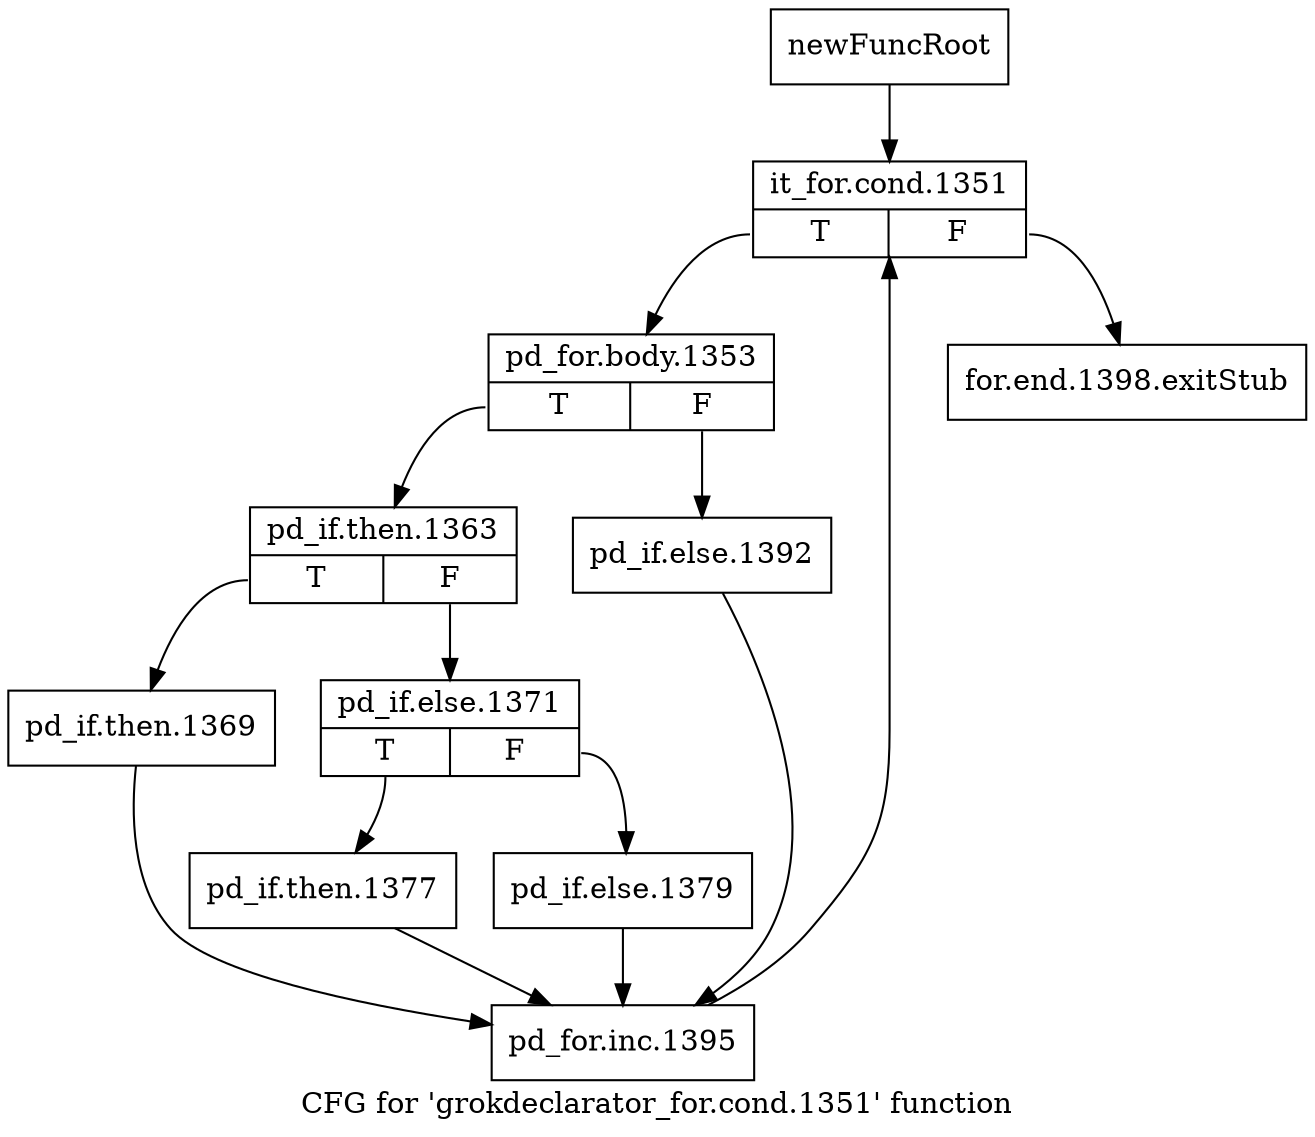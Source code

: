 digraph "CFG for 'grokdeclarator_for.cond.1351' function" {
	label="CFG for 'grokdeclarator_for.cond.1351' function";

	Node0xa009040 [shape=record,label="{newFuncRoot}"];
	Node0xa009040 -> Node0xa0090e0;
	Node0xa009090 [shape=record,label="{for.end.1398.exitStub}"];
	Node0xa0090e0 [shape=record,label="{it_for.cond.1351|{<s0>T|<s1>F}}"];
	Node0xa0090e0:s0 -> Node0xa009130;
	Node0xa0090e0:s1 -> Node0xa009090;
	Node0xa009130 [shape=record,label="{pd_for.body.1353|{<s0>T|<s1>F}}"];
	Node0xa009130:s0 -> Node0xa0091d0;
	Node0xa009130:s1 -> Node0xa009180;
	Node0xa009180 [shape=record,label="{pd_if.else.1392}"];
	Node0xa009180 -> Node0xa009360;
	Node0xa0091d0 [shape=record,label="{pd_if.then.1363|{<s0>T|<s1>F}}"];
	Node0xa0091d0:s0 -> Node0xa009310;
	Node0xa0091d0:s1 -> Node0xa009220;
	Node0xa009220 [shape=record,label="{pd_if.else.1371|{<s0>T|<s1>F}}"];
	Node0xa009220:s0 -> Node0xa0092c0;
	Node0xa009220:s1 -> Node0xa009270;
	Node0xa009270 [shape=record,label="{pd_if.else.1379}"];
	Node0xa009270 -> Node0xa009360;
	Node0xa0092c0 [shape=record,label="{pd_if.then.1377}"];
	Node0xa0092c0 -> Node0xa009360;
	Node0xa009310 [shape=record,label="{pd_if.then.1369}"];
	Node0xa009310 -> Node0xa009360;
	Node0xa009360 [shape=record,label="{pd_for.inc.1395}"];
	Node0xa009360 -> Node0xa0090e0;
}
